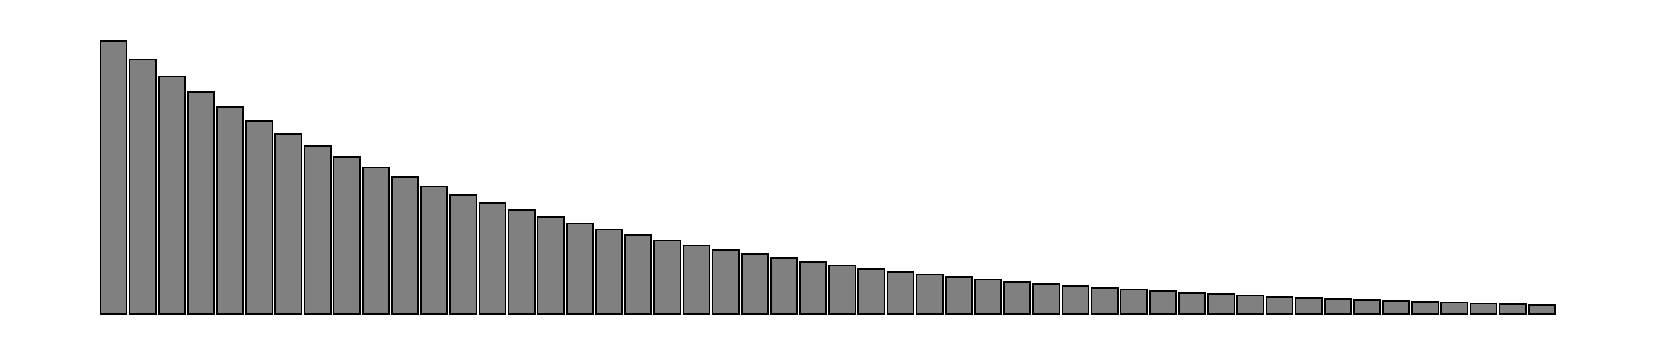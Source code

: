 % Created by tikzDevice version 0.12.3 on 2020-05-31 18:14:11
% !TEX encoding = UTF-8 Unicode
\begin{tikzpicture}[x=1pt,y=1pt]
\definecolor{fillColor}{RGB}{255,255,255}
\path[use as bounding box,fill=fillColor,fill opacity=0.00] (0,0) rectangle (578.16,108.41);
\begin{scope}
\path[clip] (  0.00,  0.00) rectangle (578.16,108.41);
\definecolor{drawColor}{RGB}{0,0,0}
\definecolor{fillColor}{RGB}{128,128,128}

\path[draw=drawColor,line width= 0.6pt,line cap=rect,fill=fillColor] ( 26.28,  4.93) rectangle ( 35.76,103.48);

\path[draw=drawColor,line width= 0.6pt,line cap=rect,fill=fillColor] ( 36.81,  4.93) rectangle ( 46.29, 96.91);

\path[draw=drawColor,line width= 0.6pt,line cap=rect,fill=fillColor] ( 47.35,  4.93) rectangle ( 56.83, 90.78);

\path[draw=drawColor,line width= 0.6pt,line cap=rect,fill=fillColor] ( 57.88,  4.93) rectangle ( 67.36, 85.05);

\path[draw=drawColor,line width= 0.6pt,line cap=rect,fill=fillColor] ( 68.41,  4.93) rectangle ( 77.89, 79.71);

\path[draw=drawColor,line width= 0.6pt,line cap=rect,fill=fillColor] ( 78.95,  4.93) rectangle ( 88.43, 74.73);

\path[draw=drawColor,line width= 0.6pt,line cap=rect,fill=fillColor] ( 89.48,  4.93) rectangle ( 98.96, 70.07);

\path[draw=drawColor,line width= 0.6pt,line cap=rect,fill=fillColor] (100.01,  4.93) rectangle (109.49, 65.73);

\path[draw=drawColor,line width= 0.6pt,line cap=rect,fill=fillColor] (110.54,  4.93) rectangle (120.02, 61.68);

\path[draw=drawColor,line width= 0.6pt,line cap=rect,fill=fillColor] (121.08,  4.93) rectangle (130.56, 57.89);

\path[draw=drawColor,line width= 0.6pt,line cap=rect,fill=fillColor] (131.61,  4.93) rectangle (141.09, 54.36);

\path[draw=drawColor,line width= 0.6pt,line cap=rect,fill=fillColor] (142.14,  4.93) rectangle (151.62, 51.07);

\path[draw=drawColor,line width= 0.6pt,line cap=rect,fill=fillColor] (152.68,  4.93) rectangle (162.16, 47.99);

\path[draw=drawColor,line width= 0.6pt,line cap=rect,fill=fillColor] (163.21,  4.93) rectangle (172.69, 45.12);

\path[draw=drawColor,line width= 0.6pt,line cap=rect,fill=fillColor] (173.74,  4.93) rectangle (183.22, 42.44);

\path[draw=drawColor,line width= 0.6pt,line cap=rect,fill=fillColor] (184.28,  4.93) rectangle (193.76, 39.94);

\path[draw=drawColor,line width= 0.6pt,line cap=rect,fill=fillColor] (194.81,  4.93) rectangle (204.29, 37.60);

\path[draw=drawColor,line width= 0.6pt,line cap=rect,fill=fillColor] (205.34,  4.93) rectangle (214.82, 35.43);

\path[draw=drawColor,line width= 0.6pt,line cap=rect,fill=fillColor] (215.88,  4.93) rectangle (225.35, 33.39);

\path[draw=drawColor,line width= 0.6pt,line cap=rect,fill=fillColor] (226.41,  4.93) rectangle (235.89, 31.50);

\path[draw=drawColor,line width= 0.6pt,line cap=rect,fill=fillColor] (236.94,  4.93) rectangle (246.42, 29.72);

\path[draw=drawColor,line width= 0.6pt,line cap=rect,fill=fillColor] (247.47,  4.93) rectangle (256.95, 28.07);

\path[draw=drawColor,line width= 0.6pt,line cap=rect,fill=fillColor] (258.01,  4.93) rectangle (267.49, 26.53);

\path[draw=drawColor,line width= 0.6pt,line cap=rect,fill=fillColor] (268.54,  4.93) rectangle (278.02, 25.09);

\path[draw=drawColor,line width= 0.6pt,line cap=rect,fill=fillColor] (279.07,  4.93) rectangle (288.55, 23.74);

\path[draw=drawColor,line width= 0.6pt,line cap=rect,fill=fillColor] (289.61,  4.93) rectangle (299.09, 22.49);

\path[draw=drawColor,line width= 0.6pt,line cap=rect,fill=fillColor] (300.14,  4.93) rectangle (309.62, 21.32);

\path[draw=drawColor,line width= 0.6pt,line cap=rect,fill=fillColor] (310.67,  4.93) rectangle (320.15, 20.23);

\path[draw=drawColor,line width= 0.6pt,line cap=rect,fill=fillColor] (321.21,  4.93) rectangle (330.69, 19.21);

\path[draw=drawColor,line width= 0.6pt,line cap=rect,fill=fillColor] (331.74,  4.93) rectangle (341.22, 18.25);

\path[draw=drawColor,line width= 0.6pt,line cap=rect,fill=fillColor] (342.27,  4.93) rectangle (351.75, 17.37);

\path[draw=drawColor,line width= 0.6pt,line cap=rect,fill=fillColor] (352.81,  4.93) rectangle (362.28, 16.54);

\path[draw=drawColor,line width= 0.6pt,line cap=rect,fill=fillColor] (363.34,  4.93) rectangle (372.82, 15.76);

\path[draw=drawColor,line width= 0.6pt,line cap=rect,fill=fillColor] (373.87,  4.93) rectangle (383.35, 15.04);

\path[draw=drawColor,line width= 0.6pt,line cap=rect,fill=fillColor] (384.40,  4.93) rectangle (393.88, 14.37);

\path[draw=drawColor,line width= 0.6pt,line cap=rect,fill=fillColor] (394.94,  4.93) rectangle (404.42, 13.74);

\path[draw=drawColor,line width= 0.6pt,line cap=rect,fill=fillColor] (405.47,  4.93) rectangle (414.95, 13.15);

\path[draw=drawColor,line width= 0.6pt,line cap=rect,fill=fillColor] (416.00,  4.93) rectangle (425.48, 12.60);

\path[draw=drawColor,line width= 0.6pt,line cap=rect,fill=fillColor] (426.54,  4.93) rectangle (436.02, 12.09);

\path[draw=drawColor,line width= 0.6pt,line cap=rect,fill=fillColor] (437.07,  4.93) rectangle (446.55, 11.61);

\path[draw=drawColor,line width= 0.6pt,line cap=rect,fill=fillColor] (447.60,  4.93) rectangle (457.08, 11.17);

\path[draw=drawColor,line width= 0.6pt,line cap=rect,fill=fillColor] (458.14,  4.93) rectangle (467.62, 10.75);

\path[draw=drawColor,line width= 0.6pt,line cap=rect,fill=fillColor] (468.67,  4.93) rectangle (478.15, 10.36);

\path[draw=drawColor,line width= 0.6pt,line cap=rect,fill=fillColor] (479.20,  4.93) rectangle (488.68, 10.00);

\path[draw=drawColor,line width= 0.6pt,line cap=rect,fill=fillColor] (489.73,  4.93) rectangle (499.21,  9.66);

\path[draw=drawColor,line width= 0.6pt,line cap=rect,fill=fillColor] (500.27,  4.93) rectangle (509.75,  9.35);

\path[draw=drawColor,line width= 0.6pt,line cap=rect,fill=fillColor] (510.80,  4.93) rectangle (520.28,  9.05);

\path[draw=drawColor,line width= 0.6pt,line cap=rect,fill=fillColor] (521.33,  4.93) rectangle (530.81,  8.78);

\path[draw=drawColor,line width= 0.6pt,line cap=rect,fill=fillColor] (531.87,  4.93) rectangle (541.35,  8.52);

\path[draw=drawColor,line width= 0.6pt,line cap=rect,fill=fillColor] (542.40,  4.93) rectangle (551.88,  8.28);
\end{scope}
\end{tikzpicture}
